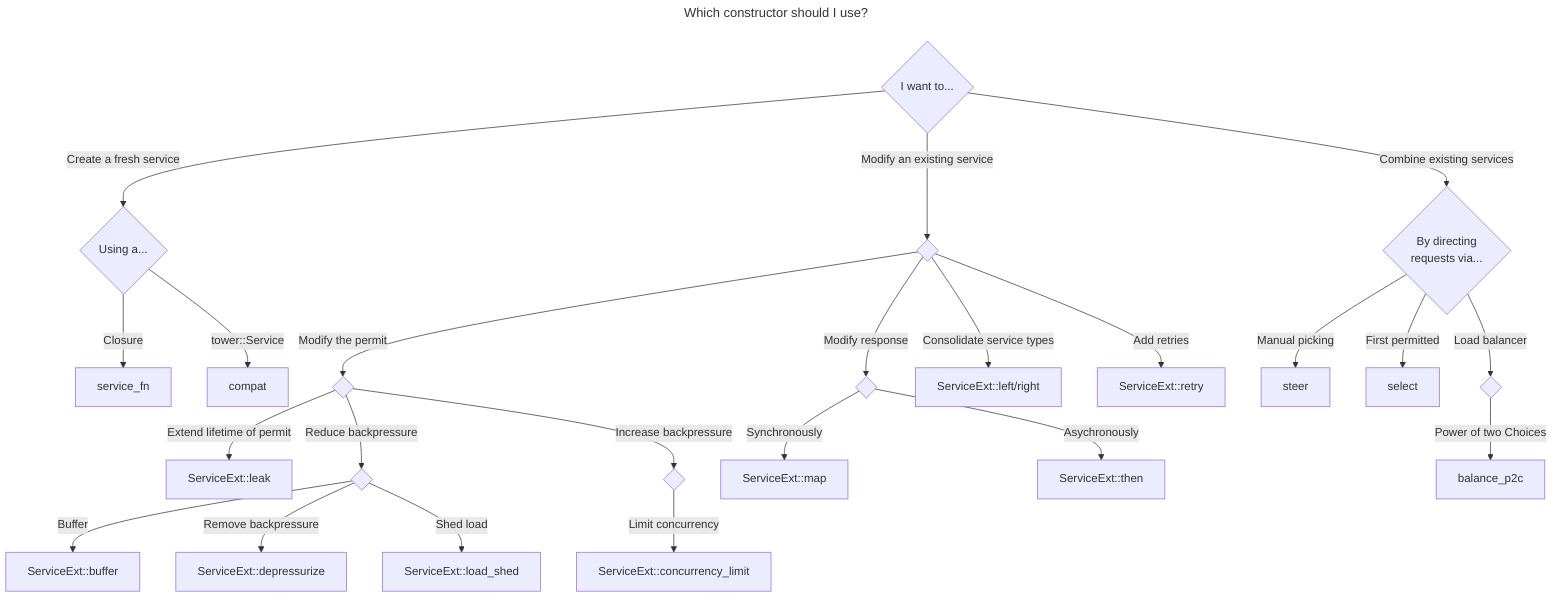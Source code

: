 ---
title: Which constructor should I use?
---
flowchart TD
    A{I want to...} --> |Create a fresh service| B{Using a...}
    B --> |Closure| service_fn
    B --> |tower::Service| compat
    A --> |Modify an existing service| C{ }
    C --> |Modify the permit| D{ }
    D --> |Extend lifetime of permit| ServiceExt::leak
    D --> |Reduce backpressure| E{ }
    E --> |Buffer| ServiceExt::buffer
    E --> |Remove backpressure| ServiceExt::depressurize
    E --> |Shed load| ServiceExt::load_shed
    D --> |Increase backpressure| F{ }
    F --> |Limit concurrency| ServiceExt::concurrency_limit
    C --> |Modify response| G{ }
    G --> |Synchronously| ServiceExt::map
    G --> |Asychronously| ServiceExt::then
    C --> |Consolidate service types| ServiceExt::left/right
    C --> |Add retries| ServiceExt::retry
    A --> |Combine existing services| H{By directing \nrequests via...}
    H --> |Manual picking| steer
    H --> |First permitted| select
    H --> |Load balancer| I{ }
    I --> |Power of two Choices| balance_p2c